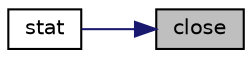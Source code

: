digraph "close"
{
 // LATEX_PDF_SIZE
  edge [fontname="Helvetica",fontsize="10",labelfontname="Helvetica",labelfontsize="10"];
  node [fontname="Helvetica",fontsize="10",shape=record];
  rankdir="RL";
  Node1 [label="close",height=0.2,width=0.4,color="black", fillcolor="grey75", style="filled", fontcolor="black",tooltip=" "];
  Node1 -> Node2 [dir="back",color="midnightblue",fontsize="10",style="solid",fontname="Helvetica"];
  Node2 [label="stat",height=0.2,width=0.4,color="black", fillcolor="white", style="filled",URL="$d8/ddb/user_8h.html#a4f3cc37bc79351b98643c69f33ba8866",tooltip=" "];
}

